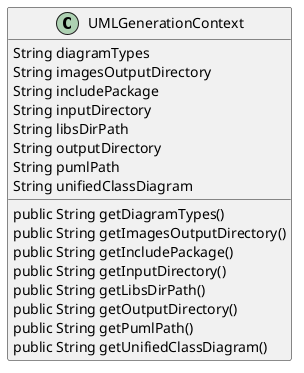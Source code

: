 @startuml
skinparam linetype Ortho
class UMLGenerationContext {
    String diagramTypes
    String imagesOutputDirectory
    String includePackage
    String inputDirectory
    String libsDirPath
    String outputDirectory
    String pumlPath
    String unifiedClassDiagram
    public String getDiagramTypes()
    public String getImagesOutputDirectory()
    public String getIncludePackage()
    public String getInputDirectory()
    public String getLibsDirPath()
    public String getOutputDirectory()
    public String getPumlPath()
    public String getUnifiedClassDiagram()
}
@enduml
